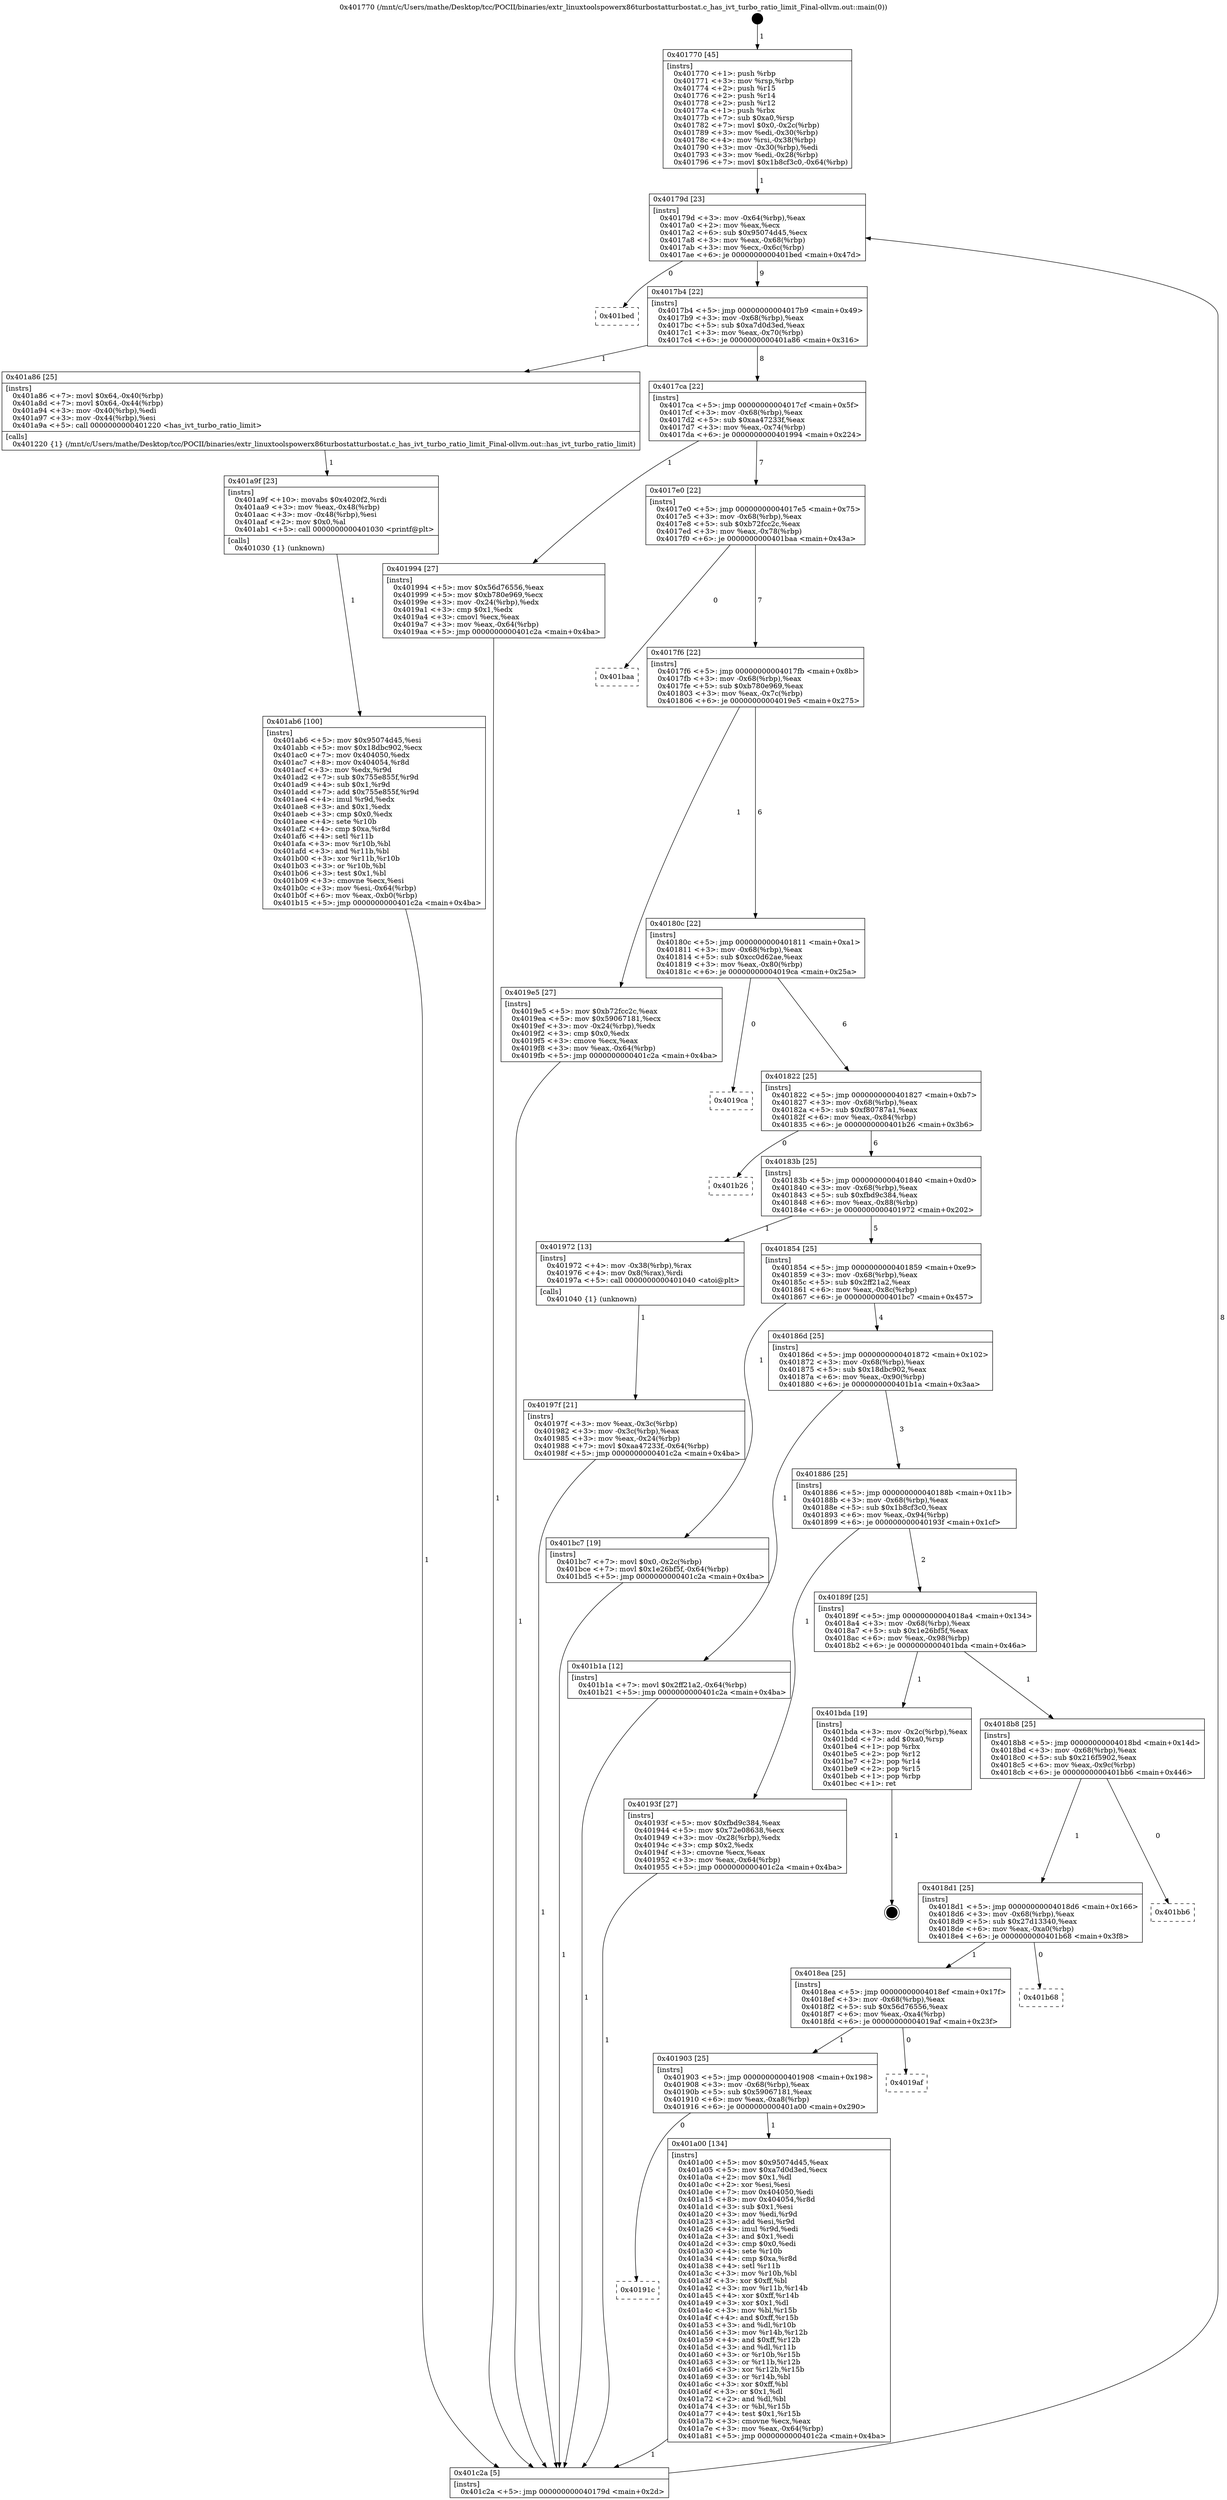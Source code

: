 digraph "0x401770" {
  label = "0x401770 (/mnt/c/Users/mathe/Desktop/tcc/POCII/binaries/extr_linuxtoolspowerx86turbostatturbostat.c_has_ivt_turbo_ratio_limit_Final-ollvm.out::main(0))"
  labelloc = "t"
  node[shape=record]

  Entry [label="",width=0.3,height=0.3,shape=circle,fillcolor=black,style=filled]
  "0x40179d" [label="{
     0x40179d [23]\l
     | [instrs]\l
     &nbsp;&nbsp;0x40179d \<+3\>: mov -0x64(%rbp),%eax\l
     &nbsp;&nbsp;0x4017a0 \<+2\>: mov %eax,%ecx\l
     &nbsp;&nbsp;0x4017a2 \<+6\>: sub $0x95074d45,%ecx\l
     &nbsp;&nbsp;0x4017a8 \<+3\>: mov %eax,-0x68(%rbp)\l
     &nbsp;&nbsp;0x4017ab \<+3\>: mov %ecx,-0x6c(%rbp)\l
     &nbsp;&nbsp;0x4017ae \<+6\>: je 0000000000401bed \<main+0x47d\>\l
  }"]
  "0x401bed" [label="{
     0x401bed\l
  }", style=dashed]
  "0x4017b4" [label="{
     0x4017b4 [22]\l
     | [instrs]\l
     &nbsp;&nbsp;0x4017b4 \<+5\>: jmp 00000000004017b9 \<main+0x49\>\l
     &nbsp;&nbsp;0x4017b9 \<+3\>: mov -0x68(%rbp),%eax\l
     &nbsp;&nbsp;0x4017bc \<+5\>: sub $0xa7d0d3ed,%eax\l
     &nbsp;&nbsp;0x4017c1 \<+3\>: mov %eax,-0x70(%rbp)\l
     &nbsp;&nbsp;0x4017c4 \<+6\>: je 0000000000401a86 \<main+0x316\>\l
  }"]
  Exit [label="",width=0.3,height=0.3,shape=circle,fillcolor=black,style=filled,peripheries=2]
  "0x401a86" [label="{
     0x401a86 [25]\l
     | [instrs]\l
     &nbsp;&nbsp;0x401a86 \<+7\>: movl $0x64,-0x40(%rbp)\l
     &nbsp;&nbsp;0x401a8d \<+7\>: movl $0x64,-0x44(%rbp)\l
     &nbsp;&nbsp;0x401a94 \<+3\>: mov -0x40(%rbp),%edi\l
     &nbsp;&nbsp;0x401a97 \<+3\>: mov -0x44(%rbp),%esi\l
     &nbsp;&nbsp;0x401a9a \<+5\>: call 0000000000401220 \<has_ivt_turbo_ratio_limit\>\l
     | [calls]\l
     &nbsp;&nbsp;0x401220 \{1\} (/mnt/c/Users/mathe/Desktop/tcc/POCII/binaries/extr_linuxtoolspowerx86turbostatturbostat.c_has_ivt_turbo_ratio_limit_Final-ollvm.out::has_ivt_turbo_ratio_limit)\l
  }"]
  "0x4017ca" [label="{
     0x4017ca [22]\l
     | [instrs]\l
     &nbsp;&nbsp;0x4017ca \<+5\>: jmp 00000000004017cf \<main+0x5f\>\l
     &nbsp;&nbsp;0x4017cf \<+3\>: mov -0x68(%rbp),%eax\l
     &nbsp;&nbsp;0x4017d2 \<+5\>: sub $0xaa47233f,%eax\l
     &nbsp;&nbsp;0x4017d7 \<+3\>: mov %eax,-0x74(%rbp)\l
     &nbsp;&nbsp;0x4017da \<+6\>: je 0000000000401994 \<main+0x224\>\l
  }"]
  "0x401ab6" [label="{
     0x401ab6 [100]\l
     | [instrs]\l
     &nbsp;&nbsp;0x401ab6 \<+5\>: mov $0x95074d45,%esi\l
     &nbsp;&nbsp;0x401abb \<+5\>: mov $0x18dbc902,%ecx\l
     &nbsp;&nbsp;0x401ac0 \<+7\>: mov 0x404050,%edx\l
     &nbsp;&nbsp;0x401ac7 \<+8\>: mov 0x404054,%r8d\l
     &nbsp;&nbsp;0x401acf \<+3\>: mov %edx,%r9d\l
     &nbsp;&nbsp;0x401ad2 \<+7\>: sub $0x755e855f,%r9d\l
     &nbsp;&nbsp;0x401ad9 \<+4\>: sub $0x1,%r9d\l
     &nbsp;&nbsp;0x401add \<+7\>: add $0x755e855f,%r9d\l
     &nbsp;&nbsp;0x401ae4 \<+4\>: imul %r9d,%edx\l
     &nbsp;&nbsp;0x401ae8 \<+3\>: and $0x1,%edx\l
     &nbsp;&nbsp;0x401aeb \<+3\>: cmp $0x0,%edx\l
     &nbsp;&nbsp;0x401aee \<+4\>: sete %r10b\l
     &nbsp;&nbsp;0x401af2 \<+4\>: cmp $0xa,%r8d\l
     &nbsp;&nbsp;0x401af6 \<+4\>: setl %r11b\l
     &nbsp;&nbsp;0x401afa \<+3\>: mov %r10b,%bl\l
     &nbsp;&nbsp;0x401afd \<+3\>: and %r11b,%bl\l
     &nbsp;&nbsp;0x401b00 \<+3\>: xor %r11b,%r10b\l
     &nbsp;&nbsp;0x401b03 \<+3\>: or %r10b,%bl\l
     &nbsp;&nbsp;0x401b06 \<+3\>: test $0x1,%bl\l
     &nbsp;&nbsp;0x401b09 \<+3\>: cmovne %ecx,%esi\l
     &nbsp;&nbsp;0x401b0c \<+3\>: mov %esi,-0x64(%rbp)\l
     &nbsp;&nbsp;0x401b0f \<+6\>: mov %eax,-0xb0(%rbp)\l
     &nbsp;&nbsp;0x401b15 \<+5\>: jmp 0000000000401c2a \<main+0x4ba\>\l
  }"]
  "0x401994" [label="{
     0x401994 [27]\l
     | [instrs]\l
     &nbsp;&nbsp;0x401994 \<+5\>: mov $0x56d76556,%eax\l
     &nbsp;&nbsp;0x401999 \<+5\>: mov $0xb780e969,%ecx\l
     &nbsp;&nbsp;0x40199e \<+3\>: mov -0x24(%rbp),%edx\l
     &nbsp;&nbsp;0x4019a1 \<+3\>: cmp $0x1,%edx\l
     &nbsp;&nbsp;0x4019a4 \<+3\>: cmovl %ecx,%eax\l
     &nbsp;&nbsp;0x4019a7 \<+3\>: mov %eax,-0x64(%rbp)\l
     &nbsp;&nbsp;0x4019aa \<+5\>: jmp 0000000000401c2a \<main+0x4ba\>\l
  }"]
  "0x4017e0" [label="{
     0x4017e0 [22]\l
     | [instrs]\l
     &nbsp;&nbsp;0x4017e0 \<+5\>: jmp 00000000004017e5 \<main+0x75\>\l
     &nbsp;&nbsp;0x4017e5 \<+3\>: mov -0x68(%rbp),%eax\l
     &nbsp;&nbsp;0x4017e8 \<+5\>: sub $0xb72fcc2c,%eax\l
     &nbsp;&nbsp;0x4017ed \<+3\>: mov %eax,-0x78(%rbp)\l
     &nbsp;&nbsp;0x4017f0 \<+6\>: je 0000000000401baa \<main+0x43a\>\l
  }"]
  "0x401a9f" [label="{
     0x401a9f [23]\l
     | [instrs]\l
     &nbsp;&nbsp;0x401a9f \<+10\>: movabs $0x4020f2,%rdi\l
     &nbsp;&nbsp;0x401aa9 \<+3\>: mov %eax,-0x48(%rbp)\l
     &nbsp;&nbsp;0x401aac \<+3\>: mov -0x48(%rbp),%esi\l
     &nbsp;&nbsp;0x401aaf \<+2\>: mov $0x0,%al\l
     &nbsp;&nbsp;0x401ab1 \<+5\>: call 0000000000401030 \<printf@plt\>\l
     | [calls]\l
     &nbsp;&nbsp;0x401030 \{1\} (unknown)\l
  }"]
  "0x401baa" [label="{
     0x401baa\l
  }", style=dashed]
  "0x4017f6" [label="{
     0x4017f6 [22]\l
     | [instrs]\l
     &nbsp;&nbsp;0x4017f6 \<+5\>: jmp 00000000004017fb \<main+0x8b\>\l
     &nbsp;&nbsp;0x4017fb \<+3\>: mov -0x68(%rbp),%eax\l
     &nbsp;&nbsp;0x4017fe \<+5\>: sub $0xb780e969,%eax\l
     &nbsp;&nbsp;0x401803 \<+3\>: mov %eax,-0x7c(%rbp)\l
     &nbsp;&nbsp;0x401806 \<+6\>: je 00000000004019e5 \<main+0x275\>\l
  }"]
  "0x40191c" [label="{
     0x40191c\l
  }", style=dashed]
  "0x4019e5" [label="{
     0x4019e5 [27]\l
     | [instrs]\l
     &nbsp;&nbsp;0x4019e5 \<+5\>: mov $0xb72fcc2c,%eax\l
     &nbsp;&nbsp;0x4019ea \<+5\>: mov $0x59067181,%ecx\l
     &nbsp;&nbsp;0x4019ef \<+3\>: mov -0x24(%rbp),%edx\l
     &nbsp;&nbsp;0x4019f2 \<+3\>: cmp $0x0,%edx\l
     &nbsp;&nbsp;0x4019f5 \<+3\>: cmove %ecx,%eax\l
     &nbsp;&nbsp;0x4019f8 \<+3\>: mov %eax,-0x64(%rbp)\l
     &nbsp;&nbsp;0x4019fb \<+5\>: jmp 0000000000401c2a \<main+0x4ba\>\l
  }"]
  "0x40180c" [label="{
     0x40180c [22]\l
     | [instrs]\l
     &nbsp;&nbsp;0x40180c \<+5\>: jmp 0000000000401811 \<main+0xa1\>\l
     &nbsp;&nbsp;0x401811 \<+3\>: mov -0x68(%rbp),%eax\l
     &nbsp;&nbsp;0x401814 \<+5\>: sub $0xcc0d62ae,%eax\l
     &nbsp;&nbsp;0x401819 \<+3\>: mov %eax,-0x80(%rbp)\l
     &nbsp;&nbsp;0x40181c \<+6\>: je 00000000004019ca \<main+0x25a\>\l
  }"]
  "0x401a00" [label="{
     0x401a00 [134]\l
     | [instrs]\l
     &nbsp;&nbsp;0x401a00 \<+5\>: mov $0x95074d45,%eax\l
     &nbsp;&nbsp;0x401a05 \<+5\>: mov $0xa7d0d3ed,%ecx\l
     &nbsp;&nbsp;0x401a0a \<+2\>: mov $0x1,%dl\l
     &nbsp;&nbsp;0x401a0c \<+2\>: xor %esi,%esi\l
     &nbsp;&nbsp;0x401a0e \<+7\>: mov 0x404050,%edi\l
     &nbsp;&nbsp;0x401a15 \<+8\>: mov 0x404054,%r8d\l
     &nbsp;&nbsp;0x401a1d \<+3\>: sub $0x1,%esi\l
     &nbsp;&nbsp;0x401a20 \<+3\>: mov %edi,%r9d\l
     &nbsp;&nbsp;0x401a23 \<+3\>: add %esi,%r9d\l
     &nbsp;&nbsp;0x401a26 \<+4\>: imul %r9d,%edi\l
     &nbsp;&nbsp;0x401a2a \<+3\>: and $0x1,%edi\l
     &nbsp;&nbsp;0x401a2d \<+3\>: cmp $0x0,%edi\l
     &nbsp;&nbsp;0x401a30 \<+4\>: sete %r10b\l
     &nbsp;&nbsp;0x401a34 \<+4\>: cmp $0xa,%r8d\l
     &nbsp;&nbsp;0x401a38 \<+4\>: setl %r11b\l
     &nbsp;&nbsp;0x401a3c \<+3\>: mov %r10b,%bl\l
     &nbsp;&nbsp;0x401a3f \<+3\>: xor $0xff,%bl\l
     &nbsp;&nbsp;0x401a42 \<+3\>: mov %r11b,%r14b\l
     &nbsp;&nbsp;0x401a45 \<+4\>: xor $0xff,%r14b\l
     &nbsp;&nbsp;0x401a49 \<+3\>: xor $0x1,%dl\l
     &nbsp;&nbsp;0x401a4c \<+3\>: mov %bl,%r15b\l
     &nbsp;&nbsp;0x401a4f \<+4\>: and $0xff,%r15b\l
     &nbsp;&nbsp;0x401a53 \<+3\>: and %dl,%r10b\l
     &nbsp;&nbsp;0x401a56 \<+3\>: mov %r14b,%r12b\l
     &nbsp;&nbsp;0x401a59 \<+4\>: and $0xff,%r12b\l
     &nbsp;&nbsp;0x401a5d \<+3\>: and %dl,%r11b\l
     &nbsp;&nbsp;0x401a60 \<+3\>: or %r10b,%r15b\l
     &nbsp;&nbsp;0x401a63 \<+3\>: or %r11b,%r12b\l
     &nbsp;&nbsp;0x401a66 \<+3\>: xor %r12b,%r15b\l
     &nbsp;&nbsp;0x401a69 \<+3\>: or %r14b,%bl\l
     &nbsp;&nbsp;0x401a6c \<+3\>: xor $0xff,%bl\l
     &nbsp;&nbsp;0x401a6f \<+3\>: or $0x1,%dl\l
     &nbsp;&nbsp;0x401a72 \<+2\>: and %dl,%bl\l
     &nbsp;&nbsp;0x401a74 \<+3\>: or %bl,%r15b\l
     &nbsp;&nbsp;0x401a77 \<+4\>: test $0x1,%r15b\l
     &nbsp;&nbsp;0x401a7b \<+3\>: cmovne %ecx,%eax\l
     &nbsp;&nbsp;0x401a7e \<+3\>: mov %eax,-0x64(%rbp)\l
     &nbsp;&nbsp;0x401a81 \<+5\>: jmp 0000000000401c2a \<main+0x4ba\>\l
  }"]
  "0x4019ca" [label="{
     0x4019ca\l
  }", style=dashed]
  "0x401822" [label="{
     0x401822 [25]\l
     | [instrs]\l
     &nbsp;&nbsp;0x401822 \<+5\>: jmp 0000000000401827 \<main+0xb7\>\l
     &nbsp;&nbsp;0x401827 \<+3\>: mov -0x68(%rbp),%eax\l
     &nbsp;&nbsp;0x40182a \<+5\>: sub $0xf80787a1,%eax\l
     &nbsp;&nbsp;0x40182f \<+6\>: mov %eax,-0x84(%rbp)\l
     &nbsp;&nbsp;0x401835 \<+6\>: je 0000000000401b26 \<main+0x3b6\>\l
  }"]
  "0x401903" [label="{
     0x401903 [25]\l
     | [instrs]\l
     &nbsp;&nbsp;0x401903 \<+5\>: jmp 0000000000401908 \<main+0x198\>\l
     &nbsp;&nbsp;0x401908 \<+3\>: mov -0x68(%rbp),%eax\l
     &nbsp;&nbsp;0x40190b \<+5\>: sub $0x59067181,%eax\l
     &nbsp;&nbsp;0x401910 \<+6\>: mov %eax,-0xa8(%rbp)\l
     &nbsp;&nbsp;0x401916 \<+6\>: je 0000000000401a00 \<main+0x290\>\l
  }"]
  "0x401b26" [label="{
     0x401b26\l
  }", style=dashed]
  "0x40183b" [label="{
     0x40183b [25]\l
     | [instrs]\l
     &nbsp;&nbsp;0x40183b \<+5\>: jmp 0000000000401840 \<main+0xd0\>\l
     &nbsp;&nbsp;0x401840 \<+3\>: mov -0x68(%rbp),%eax\l
     &nbsp;&nbsp;0x401843 \<+5\>: sub $0xfbd9c384,%eax\l
     &nbsp;&nbsp;0x401848 \<+6\>: mov %eax,-0x88(%rbp)\l
     &nbsp;&nbsp;0x40184e \<+6\>: je 0000000000401972 \<main+0x202\>\l
  }"]
  "0x4019af" [label="{
     0x4019af\l
  }", style=dashed]
  "0x401972" [label="{
     0x401972 [13]\l
     | [instrs]\l
     &nbsp;&nbsp;0x401972 \<+4\>: mov -0x38(%rbp),%rax\l
     &nbsp;&nbsp;0x401976 \<+4\>: mov 0x8(%rax),%rdi\l
     &nbsp;&nbsp;0x40197a \<+5\>: call 0000000000401040 \<atoi@plt\>\l
     | [calls]\l
     &nbsp;&nbsp;0x401040 \{1\} (unknown)\l
  }"]
  "0x401854" [label="{
     0x401854 [25]\l
     | [instrs]\l
     &nbsp;&nbsp;0x401854 \<+5\>: jmp 0000000000401859 \<main+0xe9\>\l
     &nbsp;&nbsp;0x401859 \<+3\>: mov -0x68(%rbp),%eax\l
     &nbsp;&nbsp;0x40185c \<+5\>: sub $0x2ff21a2,%eax\l
     &nbsp;&nbsp;0x401861 \<+6\>: mov %eax,-0x8c(%rbp)\l
     &nbsp;&nbsp;0x401867 \<+6\>: je 0000000000401bc7 \<main+0x457\>\l
  }"]
  "0x4018ea" [label="{
     0x4018ea [25]\l
     | [instrs]\l
     &nbsp;&nbsp;0x4018ea \<+5\>: jmp 00000000004018ef \<main+0x17f\>\l
     &nbsp;&nbsp;0x4018ef \<+3\>: mov -0x68(%rbp),%eax\l
     &nbsp;&nbsp;0x4018f2 \<+5\>: sub $0x56d76556,%eax\l
     &nbsp;&nbsp;0x4018f7 \<+6\>: mov %eax,-0xa4(%rbp)\l
     &nbsp;&nbsp;0x4018fd \<+6\>: je 00000000004019af \<main+0x23f\>\l
  }"]
  "0x401bc7" [label="{
     0x401bc7 [19]\l
     | [instrs]\l
     &nbsp;&nbsp;0x401bc7 \<+7\>: movl $0x0,-0x2c(%rbp)\l
     &nbsp;&nbsp;0x401bce \<+7\>: movl $0x1e26bf5f,-0x64(%rbp)\l
     &nbsp;&nbsp;0x401bd5 \<+5\>: jmp 0000000000401c2a \<main+0x4ba\>\l
  }"]
  "0x40186d" [label="{
     0x40186d [25]\l
     | [instrs]\l
     &nbsp;&nbsp;0x40186d \<+5\>: jmp 0000000000401872 \<main+0x102\>\l
     &nbsp;&nbsp;0x401872 \<+3\>: mov -0x68(%rbp),%eax\l
     &nbsp;&nbsp;0x401875 \<+5\>: sub $0x18dbc902,%eax\l
     &nbsp;&nbsp;0x40187a \<+6\>: mov %eax,-0x90(%rbp)\l
     &nbsp;&nbsp;0x401880 \<+6\>: je 0000000000401b1a \<main+0x3aa\>\l
  }"]
  "0x401b68" [label="{
     0x401b68\l
  }", style=dashed]
  "0x401b1a" [label="{
     0x401b1a [12]\l
     | [instrs]\l
     &nbsp;&nbsp;0x401b1a \<+7\>: movl $0x2ff21a2,-0x64(%rbp)\l
     &nbsp;&nbsp;0x401b21 \<+5\>: jmp 0000000000401c2a \<main+0x4ba\>\l
  }"]
  "0x401886" [label="{
     0x401886 [25]\l
     | [instrs]\l
     &nbsp;&nbsp;0x401886 \<+5\>: jmp 000000000040188b \<main+0x11b\>\l
     &nbsp;&nbsp;0x40188b \<+3\>: mov -0x68(%rbp),%eax\l
     &nbsp;&nbsp;0x40188e \<+5\>: sub $0x1b8cf3c0,%eax\l
     &nbsp;&nbsp;0x401893 \<+6\>: mov %eax,-0x94(%rbp)\l
     &nbsp;&nbsp;0x401899 \<+6\>: je 000000000040193f \<main+0x1cf\>\l
  }"]
  "0x4018d1" [label="{
     0x4018d1 [25]\l
     | [instrs]\l
     &nbsp;&nbsp;0x4018d1 \<+5\>: jmp 00000000004018d6 \<main+0x166\>\l
     &nbsp;&nbsp;0x4018d6 \<+3\>: mov -0x68(%rbp),%eax\l
     &nbsp;&nbsp;0x4018d9 \<+5\>: sub $0x27d13340,%eax\l
     &nbsp;&nbsp;0x4018de \<+6\>: mov %eax,-0xa0(%rbp)\l
     &nbsp;&nbsp;0x4018e4 \<+6\>: je 0000000000401b68 \<main+0x3f8\>\l
  }"]
  "0x40193f" [label="{
     0x40193f [27]\l
     | [instrs]\l
     &nbsp;&nbsp;0x40193f \<+5\>: mov $0xfbd9c384,%eax\l
     &nbsp;&nbsp;0x401944 \<+5\>: mov $0x72e08638,%ecx\l
     &nbsp;&nbsp;0x401949 \<+3\>: mov -0x28(%rbp),%edx\l
     &nbsp;&nbsp;0x40194c \<+3\>: cmp $0x2,%edx\l
     &nbsp;&nbsp;0x40194f \<+3\>: cmovne %ecx,%eax\l
     &nbsp;&nbsp;0x401952 \<+3\>: mov %eax,-0x64(%rbp)\l
     &nbsp;&nbsp;0x401955 \<+5\>: jmp 0000000000401c2a \<main+0x4ba\>\l
  }"]
  "0x40189f" [label="{
     0x40189f [25]\l
     | [instrs]\l
     &nbsp;&nbsp;0x40189f \<+5\>: jmp 00000000004018a4 \<main+0x134\>\l
     &nbsp;&nbsp;0x4018a4 \<+3\>: mov -0x68(%rbp),%eax\l
     &nbsp;&nbsp;0x4018a7 \<+5\>: sub $0x1e26bf5f,%eax\l
     &nbsp;&nbsp;0x4018ac \<+6\>: mov %eax,-0x98(%rbp)\l
     &nbsp;&nbsp;0x4018b2 \<+6\>: je 0000000000401bda \<main+0x46a\>\l
  }"]
  "0x401c2a" [label="{
     0x401c2a [5]\l
     | [instrs]\l
     &nbsp;&nbsp;0x401c2a \<+5\>: jmp 000000000040179d \<main+0x2d\>\l
  }"]
  "0x401770" [label="{
     0x401770 [45]\l
     | [instrs]\l
     &nbsp;&nbsp;0x401770 \<+1\>: push %rbp\l
     &nbsp;&nbsp;0x401771 \<+3\>: mov %rsp,%rbp\l
     &nbsp;&nbsp;0x401774 \<+2\>: push %r15\l
     &nbsp;&nbsp;0x401776 \<+2\>: push %r14\l
     &nbsp;&nbsp;0x401778 \<+2\>: push %r12\l
     &nbsp;&nbsp;0x40177a \<+1\>: push %rbx\l
     &nbsp;&nbsp;0x40177b \<+7\>: sub $0xa0,%rsp\l
     &nbsp;&nbsp;0x401782 \<+7\>: movl $0x0,-0x2c(%rbp)\l
     &nbsp;&nbsp;0x401789 \<+3\>: mov %edi,-0x30(%rbp)\l
     &nbsp;&nbsp;0x40178c \<+4\>: mov %rsi,-0x38(%rbp)\l
     &nbsp;&nbsp;0x401790 \<+3\>: mov -0x30(%rbp),%edi\l
     &nbsp;&nbsp;0x401793 \<+3\>: mov %edi,-0x28(%rbp)\l
     &nbsp;&nbsp;0x401796 \<+7\>: movl $0x1b8cf3c0,-0x64(%rbp)\l
  }"]
  "0x40197f" [label="{
     0x40197f [21]\l
     | [instrs]\l
     &nbsp;&nbsp;0x40197f \<+3\>: mov %eax,-0x3c(%rbp)\l
     &nbsp;&nbsp;0x401982 \<+3\>: mov -0x3c(%rbp),%eax\l
     &nbsp;&nbsp;0x401985 \<+3\>: mov %eax,-0x24(%rbp)\l
     &nbsp;&nbsp;0x401988 \<+7\>: movl $0xaa47233f,-0x64(%rbp)\l
     &nbsp;&nbsp;0x40198f \<+5\>: jmp 0000000000401c2a \<main+0x4ba\>\l
  }"]
  "0x401bb6" [label="{
     0x401bb6\l
  }", style=dashed]
  "0x401bda" [label="{
     0x401bda [19]\l
     | [instrs]\l
     &nbsp;&nbsp;0x401bda \<+3\>: mov -0x2c(%rbp),%eax\l
     &nbsp;&nbsp;0x401bdd \<+7\>: add $0xa0,%rsp\l
     &nbsp;&nbsp;0x401be4 \<+1\>: pop %rbx\l
     &nbsp;&nbsp;0x401be5 \<+2\>: pop %r12\l
     &nbsp;&nbsp;0x401be7 \<+2\>: pop %r14\l
     &nbsp;&nbsp;0x401be9 \<+2\>: pop %r15\l
     &nbsp;&nbsp;0x401beb \<+1\>: pop %rbp\l
     &nbsp;&nbsp;0x401bec \<+1\>: ret\l
  }"]
  "0x4018b8" [label="{
     0x4018b8 [25]\l
     | [instrs]\l
     &nbsp;&nbsp;0x4018b8 \<+5\>: jmp 00000000004018bd \<main+0x14d\>\l
     &nbsp;&nbsp;0x4018bd \<+3\>: mov -0x68(%rbp),%eax\l
     &nbsp;&nbsp;0x4018c0 \<+5\>: sub $0x216f5902,%eax\l
     &nbsp;&nbsp;0x4018c5 \<+6\>: mov %eax,-0x9c(%rbp)\l
     &nbsp;&nbsp;0x4018cb \<+6\>: je 0000000000401bb6 \<main+0x446\>\l
  }"]
  Entry -> "0x401770" [label=" 1"]
  "0x40179d" -> "0x401bed" [label=" 0"]
  "0x40179d" -> "0x4017b4" [label=" 9"]
  "0x401bda" -> Exit [label=" 1"]
  "0x4017b4" -> "0x401a86" [label=" 1"]
  "0x4017b4" -> "0x4017ca" [label=" 8"]
  "0x401bc7" -> "0x401c2a" [label=" 1"]
  "0x4017ca" -> "0x401994" [label=" 1"]
  "0x4017ca" -> "0x4017e0" [label=" 7"]
  "0x401b1a" -> "0x401c2a" [label=" 1"]
  "0x4017e0" -> "0x401baa" [label=" 0"]
  "0x4017e0" -> "0x4017f6" [label=" 7"]
  "0x401ab6" -> "0x401c2a" [label=" 1"]
  "0x4017f6" -> "0x4019e5" [label=" 1"]
  "0x4017f6" -> "0x40180c" [label=" 6"]
  "0x401a9f" -> "0x401ab6" [label=" 1"]
  "0x40180c" -> "0x4019ca" [label=" 0"]
  "0x40180c" -> "0x401822" [label=" 6"]
  "0x401a86" -> "0x401a9f" [label=" 1"]
  "0x401822" -> "0x401b26" [label=" 0"]
  "0x401822" -> "0x40183b" [label=" 6"]
  "0x401903" -> "0x40191c" [label=" 0"]
  "0x40183b" -> "0x401972" [label=" 1"]
  "0x40183b" -> "0x401854" [label=" 5"]
  "0x401903" -> "0x401a00" [label=" 1"]
  "0x401854" -> "0x401bc7" [label=" 1"]
  "0x401854" -> "0x40186d" [label=" 4"]
  "0x4018ea" -> "0x401903" [label=" 1"]
  "0x40186d" -> "0x401b1a" [label=" 1"]
  "0x40186d" -> "0x401886" [label=" 3"]
  "0x4018ea" -> "0x4019af" [label=" 0"]
  "0x401886" -> "0x40193f" [label=" 1"]
  "0x401886" -> "0x40189f" [label=" 2"]
  "0x40193f" -> "0x401c2a" [label=" 1"]
  "0x401770" -> "0x40179d" [label=" 1"]
  "0x401c2a" -> "0x40179d" [label=" 8"]
  "0x401972" -> "0x40197f" [label=" 1"]
  "0x40197f" -> "0x401c2a" [label=" 1"]
  "0x401994" -> "0x401c2a" [label=" 1"]
  "0x4019e5" -> "0x401c2a" [label=" 1"]
  "0x4018d1" -> "0x4018ea" [label=" 1"]
  "0x40189f" -> "0x401bda" [label=" 1"]
  "0x40189f" -> "0x4018b8" [label=" 1"]
  "0x4018d1" -> "0x401b68" [label=" 0"]
  "0x4018b8" -> "0x401bb6" [label=" 0"]
  "0x4018b8" -> "0x4018d1" [label=" 1"]
  "0x401a00" -> "0x401c2a" [label=" 1"]
}
